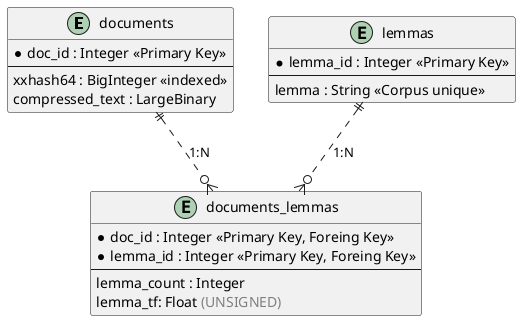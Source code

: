 @startuml
entity documents {
  * doc_id : Integer <<Primary Key>>
  --
  xxhash64 : BigInteger <<indexed>>
  compressed_text : LargeBinary
}

entity lemmas {
  * lemma_id : Integer <<Primary Key>>
  --
  lemma : String <<Corpus unique>>
}

entity documents_lemmas {
  * doc_id : Integer <<Primary Key, Foreing Key>>
  * lemma_id : Integer <<Primary Key, Foreing Key>>
  --
  lemma_count : Integer
  lemma_tf: Float <color:gray>(UNSIGNED)
}


documents ||..o{ documents_lemmas : "1:N"
lemmas ||..o{ documents_lemmas : "1:N"
@enduml